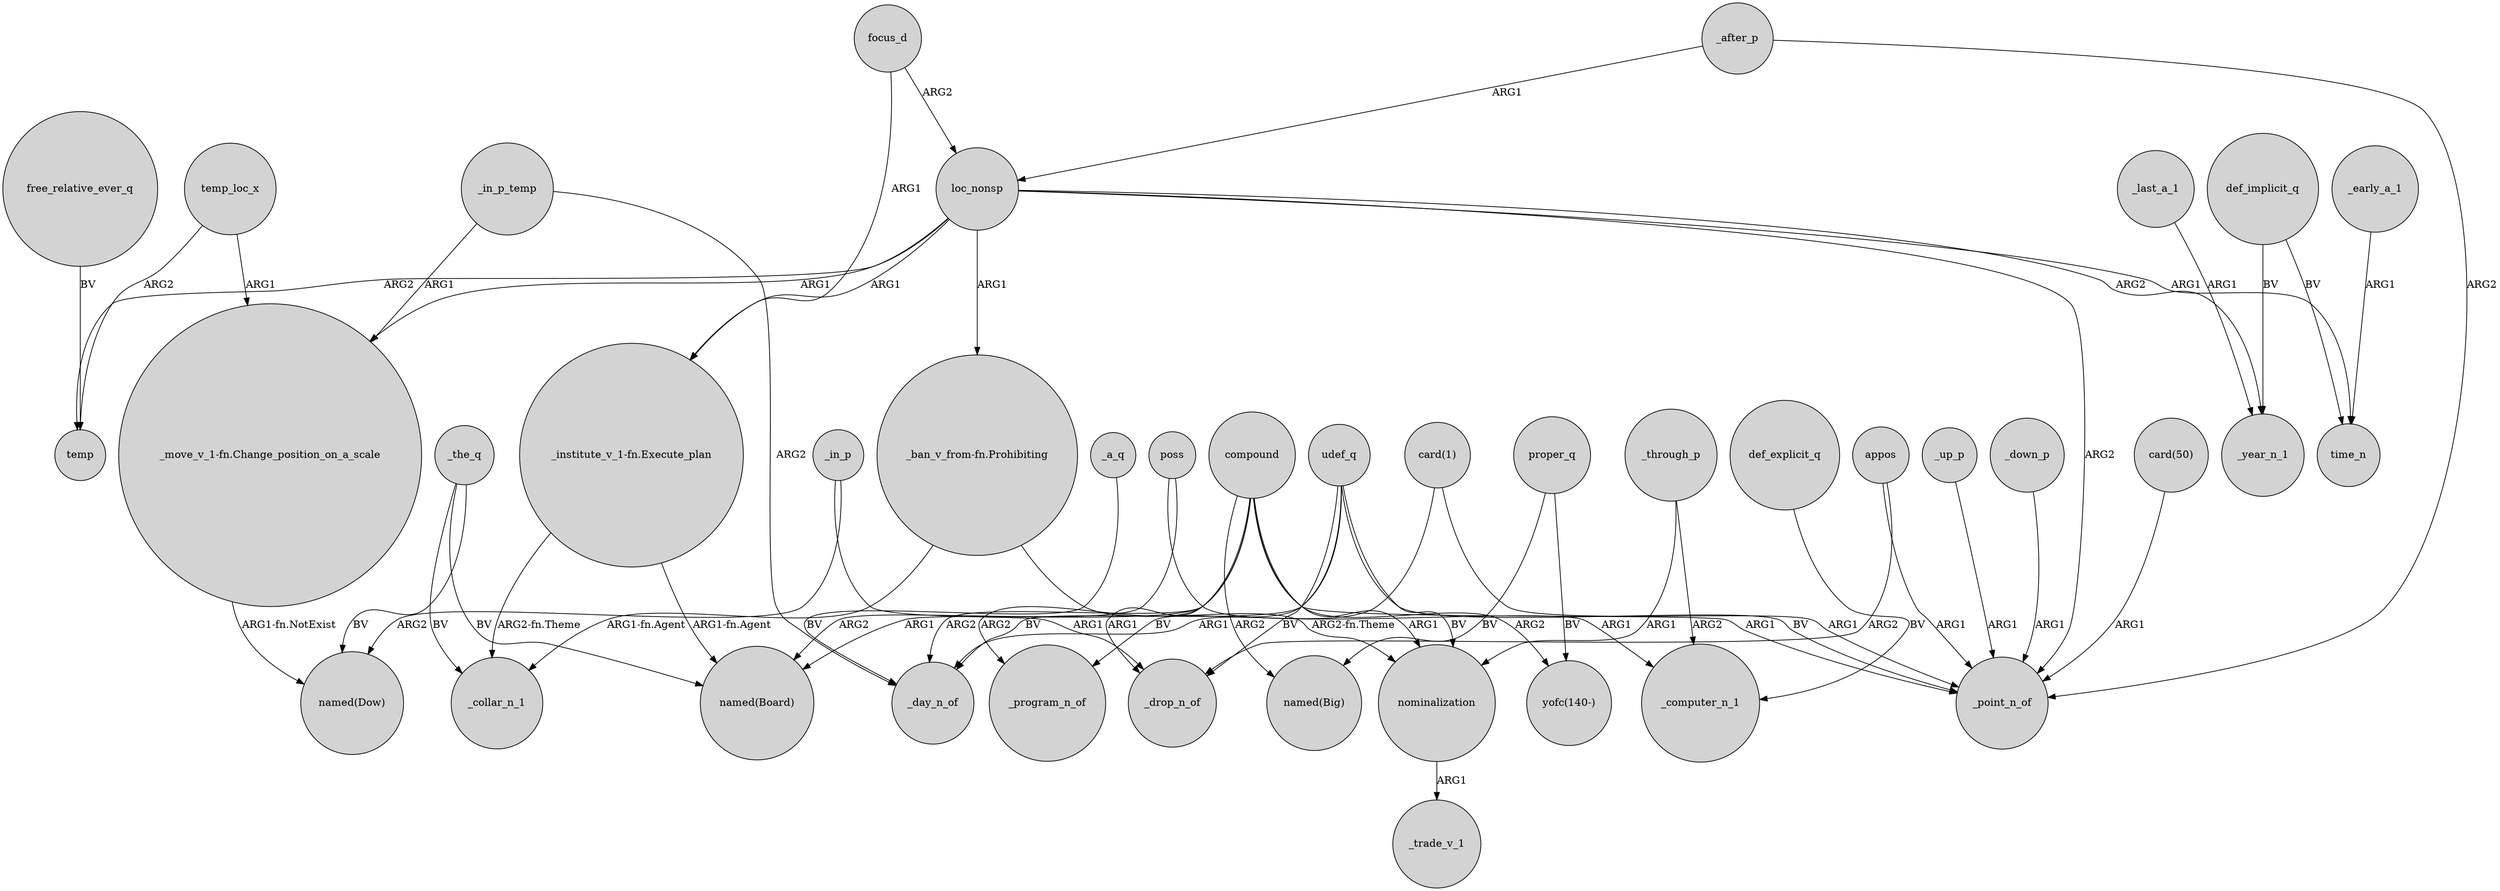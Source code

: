 digraph {
	node [shape=circle style=filled]
	focus_d -> loc_nonsp [label=ARG2]
	_the_q -> "named(Board)" [label=BV]
	compound -> _program_n_of [label=ARG2]
	loc_nonsp -> _point_n_of [label=ARG2]
	_in_p -> "named(Dow)" [label=ARG2]
	def_implicit_q -> _year_n_1 [label=BV]
	def_explicit_q -> _computer_n_1 [label=BV]
	_up_p -> _point_n_of [label=ARG1]
	focus_d -> "_institute_v_1-fn.Execute_plan" [label=ARG1]
	"card(1)" -> _day_n_of [label=ARG1]
	_in_p -> _drop_n_of [label=ARG1]
	compound -> _day_n_of [label=ARG2]
	compound -> _drop_n_of [label=ARG1]
	udef_q -> _program_n_of [label=BV]
	udef_q -> _day_n_of [label=BV]
	poss -> "named(Board)" [label=ARG2]
	loc_nonsp -> time_n [label=ARG1]
	proper_q -> "yofc(140-)" [label=BV]
	nominalization -> _trade_v_1 [label=ARG1]
	_down_p -> _point_n_of [label=ARG1]
	temp_loc_x -> "_move_v_1-fn.Change_position_on_a_scale" [label=ARG1]
	compound -> _point_n_of [label=ARG1]
	_in_p_temp -> _day_n_of [label=ARG2]
	temp_loc_x -> temp [label=ARG2]
	udef_q -> _drop_n_of [label=BV]
	compound -> "named(Board)" [label=ARG1]
	poss -> _computer_n_1 [label=ARG1]
	loc_nonsp -> temp [label=ARG2]
	"_institute_v_1-fn.Execute_plan" -> _collar_n_1 [label="ARG2-fn.Theme"]
	"_move_v_1-fn.Change_position_on_a_scale" -> "named(Dow)" [label="ARG1-fn.NotExist"]
	loc_nonsp -> "_move_v_1-fn.Change_position_on_a_scale" [label=ARG1]
	_a_q -> _day_n_of [label=BV]
	"card(1)" -> _point_n_of [label=ARG1]
	_through_p -> nominalization [label=ARG1]
	"_institute_v_1-fn.Execute_plan" -> "named(Board)" [label="ARG1-fn.Agent"]
	loc_nonsp -> _year_n_1 [label=ARG2]
	_the_q -> _collar_n_1 [label=BV]
	_last_a_1 -> _year_n_1 [label=ARG1]
	_through_p -> _computer_n_1 [label=ARG2]
	udef_q -> nominalization [label=BV]
	"_ban_v_from-fn.Prohibiting" -> nominalization [label="ARG2-fn.Theme"]
	loc_nonsp -> "_ban_v_from-fn.Prohibiting" [label=ARG1]
	loc_nonsp -> "_institute_v_1-fn.Execute_plan" [label=ARG1]
	_early_a_1 -> time_n [label=ARG1]
	free_relative_ever_q -> temp [label=BV]
	compound -> "yofc(140-)" [label=ARG2]
	appos -> _point_n_of [label=ARG1]
	_after_p -> _point_n_of [label=ARG2]
	_the_q -> "named(Dow)" [label=BV]
	appos -> _drop_n_of [label=ARG2]
	compound -> "named(Big)" [label=ARG2]
	"card(50)" -> _point_n_of [label=ARG1]
	_in_p_temp -> "_move_v_1-fn.Change_position_on_a_scale" [label=ARG1]
	"_ban_v_from-fn.Prohibiting" -> _collar_n_1 [label="ARG1-fn.Agent"]
	compound -> nominalization [label=ARG1]
	_after_p -> loc_nonsp [label=ARG1]
	def_implicit_q -> time_n [label=BV]
	udef_q -> _point_n_of [label=BV]
	proper_q -> "named(Big)" [label=BV]
}
